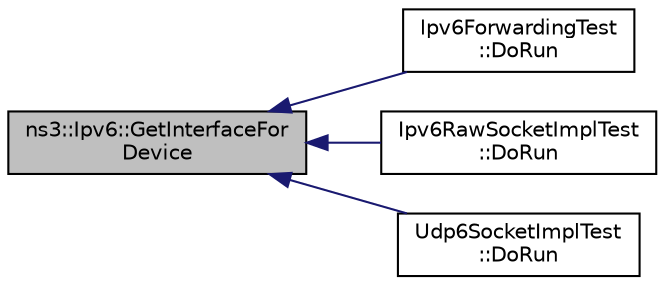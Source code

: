 digraph "ns3::Ipv6::GetInterfaceForDevice"
{
  edge [fontname="Helvetica",fontsize="10",labelfontname="Helvetica",labelfontsize="10"];
  node [fontname="Helvetica",fontsize="10",shape=record];
  rankdir="LR";
  Node1 [label="ns3::Ipv6::GetInterfaceFor\lDevice",height=0.2,width=0.4,color="black", fillcolor="grey75", style="filled", fontcolor="black"];
  Node1 -> Node2 [dir="back",color="midnightblue",fontsize="10",style="solid"];
  Node2 [label="Ipv6ForwardingTest\l::DoRun",height=0.2,width=0.4,color="black", fillcolor="white", style="filled",URL="$db/de3/classIpv6ForwardingTest.html#a6144bc09598dfbf6a8974f1342dcce66",tooltip="Implementation to actually run this TestCase. "];
  Node1 -> Node3 [dir="back",color="midnightblue",fontsize="10",style="solid"];
  Node3 [label="Ipv6RawSocketImplTest\l::DoRun",height=0.2,width=0.4,color="black", fillcolor="white", style="filled",URL="$d4/d86/classIpv6RawSocketImplTest.html#a38877abe88d646fe0c8fd155a481049c",tooltip="Implementation to actually run this TestCase. "];
  Node1 -> Node4 [dir="back",color="midnightblue",fontsize="10",style="solid"];
  Node4 [label="Udp6SocketImplTest\l::DoRun",height=0.2,width=0.4,color="black", fillcolor="white", style="filled",URL="$d4/dd1/classUdp6SocketImplTest.html#af467c8026f6038eb3c82745bc7de77a9",tooltip="Implementation to actually run this TestCase. "];
}
